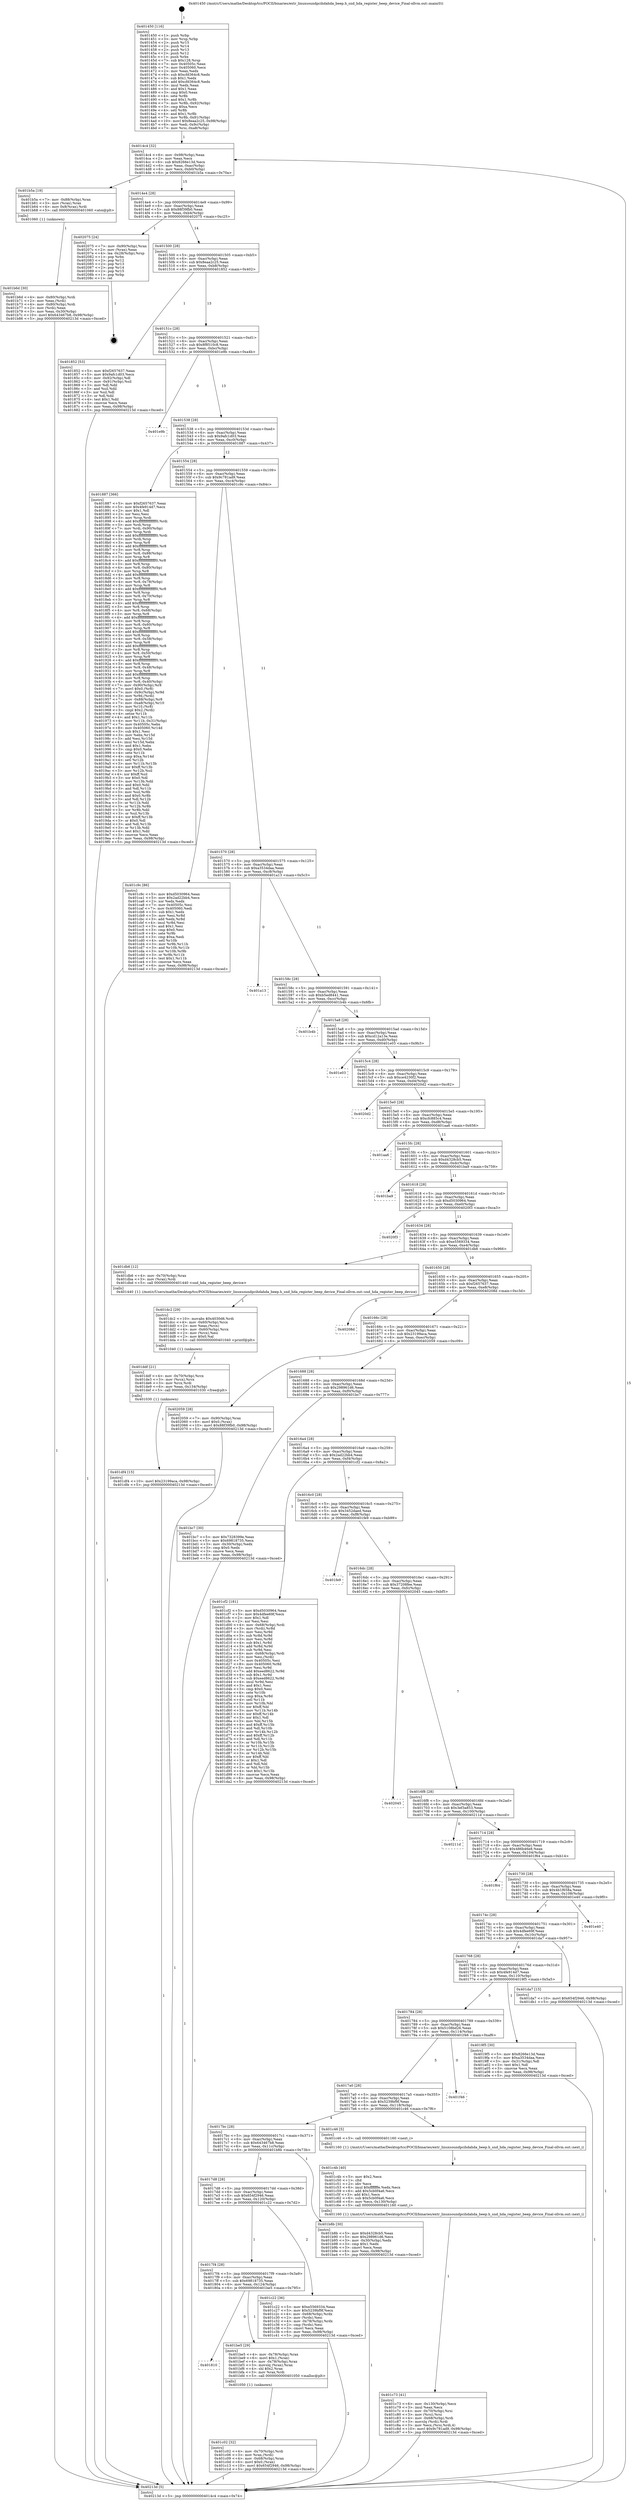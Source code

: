 digraph "0x401450" {
  label = "0x401450 (/mnt/c/Users/mathe/Desktop/tcc/POCII/binaries/extr_linuxsoundpcihdahda_beep.h_snd_hda_register_beep_device_Final-ollvm.out::main(0))"
  labelloc = "t"
  node[shape=record]

  Entry [label="",width=0.3,height=0.3,shape=circle,fillcolor=black,style=filled]
  "0x4014c4" [label="{
     0x4014c4 [32]\l
     | [instrs]\l
     &nbsp;&nbsp;0x4014c4 \<+6\>: mov -0x98(%rbp),%eax\l
     &nbsp;&nbsp;0x4014ca \<+2\>: mov %eax,%ecx\l
     &nbsp;&nbsp;0x4014cc \<+6\>: sub $0x8266e13d,%ecx\l
     &nbsp;&nbsp;0x4014d2 \<+6\>: mov %eax,-0xac(%rbp)\l
     &nbsp;&nbsp;0x4014d8 \<+6\>: mov %ecx,-0xb0(%rbp)\l
     &nbsp;&nbsp;0x4014de \<+6\>: je 0000000000401b5a \<main+0x70a\>\l
  }"]
  "0x401b5a" [label="{
     0x401b5a [19]\l
     | [instrs]\l
     &nbsp;&nbsp;0x401b5a \<+7\>: mov -0x88(%rbp),%rax\l
     &nbsp;&nbsp;0x401b61 \<+3\>: mov (%rax),%rax\l
     &nbsp;&nbsp;0x401b64 \<+4\>: mov 0x8(%rax),%rdi\l
     &nbsp;&nbsp;0x401b68 \<+5\>: call 0000000000401060 \<atoi@plt\>\l
     | [calls]\l
     &nbsp;&nbsp;0x401060 \{1\} (unknown)\l
  }"]
  "0x4014e4" [label="{
     0x4014e4 [28]\l
     | [instrs]\l
     &nbsp;&nbsp;0x4014e4 \<+5\>: jmp 00000000004014e9 \<main+0x99\>\l
     &nbsp;&nbsp;0x4014e9 \<+6\>: mov -0xac(%rbp),%eax\l
     &nbsp;&nbsp;0x4014ef \<+5\>: sub $0x88f39fb0,%eax\l
     &nbsp;&nbsp;0x4014f4 \<+6\>: mov %eax,-0xb4(%rbp)\l
     &nbsp;&nbsp;0x4014fa \<+6\>: je 0000000000402075 \<main+0xc25\>\l
  }"]
  Exit [label="",width=0.3,height=0.3,shape=circle,fillcolor=black,style=filled,peripheries=2]
  "0x402075" [label="{
     0x402075 [24]\l
     | [instrs]\l
     &nbsp;&nbsp;0x402075 \<+7\>: mov -0x90(%rbp),%rax\l
     &nbsp;&nbsp;0x40207c \<+2\>: mov (%rax),%eax\l
     &nbsp;&nbsp;0x40207e \<+4\>: lea -0x28(%rbp),%rsp\l
     &nbsp;&nbsp;0x402082 \<+1\>: pop %rbx\l
     &nbsp;&nbsp;0x402083 \<+2\>: pop %r12\l
     &nbsp;&nbsp;0x402085 \<+2\>: pop %r13\l
     &nbsp;&nbsp;0x402087 \<+2\>: pop %r14\l
     &nbsp;&nbsp;0x402089 \<+2\>: pop %r15\l
     &nbsp;&nbsp;0x40208b \<+1\>: pop %rbp\l
     &nbsp;&nbsp;0x40208c \<+1\>: ret\l
  }"]
  "0x401500" [label="{
     0x401500 [28]\l
     | [instrs]\l
     &nbsp;&nbsp;0x401500 \<+5\>: jmp 0000000000401505 \<main+0xb5\>\l
     &nbsp;&nbsp;0x401505 \<+6\>: mov -0xac(%rbp),%eax\l
     &nbsp;&nbsp;0x40150b \<+5\>: sub $0x8eaa2c25,%eax\l
     &nbsp;&nbsp;0x401510 \<+6\>: mov %eax,-0xb8(%rbp)\l
     &nbsp;&nbsp;0x401516 \<+6\>: je 0000000000401852 \<main+0x402\>\l
  }"]
  "0x401df4" [label="{
     0x401df4 [15]\l
     | [instrs]\l
     &nbsp;&nbsp;0x401df4 \<+10\>: movl $0x23199aca,-0x98(%rbp)\l
     &nbsp;&nbsp;0x401dfe \<+5\>: jmp 000000000040213d \<main+0xced\>\l
  }"]
  "0x401852" [label="{
     0x401852 [53]\l
     | [instrs]\l
     &nbsp;&nbsp;0x401852 \<+5\>: mov $0xf2657637,%eax\l
     &nbsp;&nbsp;0x401857 \<+5\>: mov $0x9afc1d03,%ecx\l
     &nbsp;&nbsp;0x40185c \<+6\>: mov -0x92(%rbp),%dl\l
     &nbsp;&nbsp;0x401862 \<+7\>: mov -0x91(%rbp),%sil\l
     &nbsp;&nbsp;0x401869 \<+3\>: mov %dl,%dil\l
     &nbsp;&nbsp;0x40186c \<+3\>: and %sil,%dil\l
     &nbsp;&nbsp;0x40186f \<+3\>: xor %sil,%dl\l
     &nbsp;&nbsp;0x401872 \<+3\>: or %dl,%dil\l
     &nbsp;&nbsp;0x401875 \<+4\>: test $0x1,%dil\l
     &nbsp;&nbsp;0x401879 \<+3\>: cmovne %ecx,%eax\l
     &nbsp;&nbsp;0x40187c \<+6\>: mov %eax,-0x98(%rbp)\l
     &nbsp;&nbsp;0x401882 \<+5\>: jmp 000000000040213d \<main+0xced\>\l
  }"]
  "0x40151c" [label="{
     0x40151c [28]\l
     | [instrs]\l
     &nbsp;&nbsp;0x40151c \<+5\>: jmp 0000000000401521 \<main+0xd1\>\l
     &nbsp;&nbsp;0x401521 \<+6\>: mov -0xac(%rbp),%eax\l
     &nbsp;&nbsp;0x401527 \<+5\>: sub $0x8f8510c8,%eax\l
     &nbsp;&nbsp;0x40152c \<+6\>: mov %eax,-0xbc(%rbp)\l
     &nbsp;&nbsp;0x401532 \<+6\>: je 0000000000401e9b \<main+0xa4b\>\l
  }"]
  "0x40213d" [label="{
     0x40213d [5]\l
     | [instrs]\l
     &nbsp;&nbsp;0x40213d \<+5\>: jmp 00000000004014c4 \<main+0x74\>\l
  }"]
  "0x401450" [label="{
     0x401450 [116]\l
     | [instrs]\l
     &nbsp;&nbsp;0x401450 \<+1\>: push %rbp\l
     &nbsp;&nbsp;0x401451 \<+3\>: mov %rsp,%rbp\l
     &nbsp;&nbsp;0x401454 \<+2\>: push %r15\l
     &nbsp;&nbsp;0x401456 \<+2\>: push %r14\l
     &nbsp;&nbsp;0x401458 \<+2\>: push %r13\l
     &nbsp;&nbsp;0x40145a \<+2\>: push %r12\l
     &nbsp;&nbsp;0x40145c \<+1\>: push %rbx\l
     &nbsp;&nbsp;0x40145d \<+7\>: sub $0x128,%rsp\l
     &nbsp;&nbsp;0x401464 \<+7\>: mov 0x40505c,%eax\l
     &nbsp;&nbsp;0x40146b \<+7\>: mov 0x405060,%ecx\l
     &nbsp;&nbsp;0x401472 \<+2\>: mov %eax,%edx\l
     &nbsp;&nbsp;0x401474 \<+6\>: sub $0xcfd364c8,%edx\l
     &nbsp;&nbsp;0x40147a \<+3\>: sub $0x1,%edx\l
     &nbsp;&nbsp;0x40147d \<+6\>: add $0xcfd364c8,%edx\l
     &nbsp;&nbsp;0x401483 \<+3\>: imul %edx,%eax\l
     &nbsp;&nbsp;0x401486 \<+3\>: and $0x1,%eax\l
     &nbsp;&nbsp;0x401489 \<+3\>: cmp $0x0,%eax\l
     &nbsp;&nbsp;0x40148c \<+4\>: sete %r8b\l
     &nbsp;&nbsp;0x401490 \<+4\>: and $0x1,%r8b\l
     &nbsp;&nbsp;0x401494 \<+7\>: mov %r8b,-0x92(%rbp)\l
     &nbsp;&nbsp;0x40149b \<+3\>: cmp $0xa,%ecx\l
     &nbsp;&nbsp;0x40149e \<+4\>: setl %r8b\l
     &nbsp;&nbsp;0x4014a2 \<+4\>: and $0x1,%r8b\l
     &nbsp;&nbsp;0x4014a6 \<+7\>: mov %r8b,-0x91(%rbp)\l
     &nbsp;&nbsp;0x4014ad \<+10\>: movl $0x8eaa2c25,-0x98(%rbp)\l
     &nbsp;&nbsp;0x4014b7 \<+6\>: mov %edi,-0x9c(%rbp)\l
     &nbsp;&nbsp;0x4014bd \<+7\>: mov %rsi,-0xa8(%rbp)\l
  }"]
  "0x401ddf" [label="{
     0x401ddf [21]\l
     | [instrs]\l
     &nbsp;&nbsp;0x401ddf \<+4\>: mov -0x70(%rbp),%rcx\l
     &nbsp;&nbsp;0x401de3 \<+3\>: mov (%rcx),%rcx\l
     &nbsp;&nbsp;0x401de6 \<+3\>: mov %rcx,%rdi\l
     &nbsp;&nbsp;0x401de9 \<+6\>: mov %eax,-0x134(%rbp)\l
     &nbsp;&nbsp;0x401def \<+5\>: call 0000000000401030 \<free@plt\>\l
     | [calls]\l
     &nbsp;&nbsp;0x401030 \{1\} (unknown)\l
  }"]
  "0x401e9b" [label="{
     0x401e9b\l
  }", style=dashed]
  "0x401538" [label="{
     0x401538 [28]\l
     | [instrs]\l
     &nbsp;&nbsp;0x401538 \<+5\>: jmp 000000000040153d \<main+0xed\>\l
     &nbsp;&nbsp;0x40153d \<+6\>: mov -0xac(%rbp),%eax\l
     &nbsp;&nbsp;0x401543 \<+5\>: sub $0x9afc1d03,%eax\l
     &nbsp;&nbsp;0x401548 \<+6\>: mov %eax,-0xc0(%rbp)\l
     &nbsp;&nbsp;0x40154e \<+6\>: je 0000000000401887 \<main+0x437\>\l
  }"]
  "0x401dc2" [label="{
     0x401dc2 [29]\l
     | [instrs]\l
     &nbsp;&nbsp;0x401dc2 \<+10\>: movabs $0x4030d6,%rdi\l
     &nbsp;&nbsp;0x401dcc \<+4\>: mov -0x60(%rbp),%rcx\l
     &nbsp;&nbsp;0x401dd0 \<+2\>: mov %eax,(%rcx)\l
     &nbsp;&nbsp;0x401dd2 \<+4\>: mov -0x60(%rbp),%rcx\l
     &nbsp;&nbsp;0x401dd6 \<+2\>: mov (%rcx),%esi\l
     &nbsp;&nbsp;0x401dd8 \<+2\>: mov $0x0,%al\l
     &nbsp;&nbsp;0x401dda \<+5\>: call 0000000000401040 \<printf@plt\>\l
     | [calls]\l
     &nbsp;&nbsp;0x401040 \{1\} (unknown)\l
  }"]
  "0x401887" [label="{
     0x401887 [366]\l
     | [instrs]\l
     &nbsp;&nbsp;0x401887 \<+5\>: mov $0xf2657637,%eax\l
     &nbsp;&nbsp;0x40188c \<+5\>: mov $0x4fe914d7,%ecx\l
     &nbsp;&nbsp;0x401891 \<+2\>: mov $0x1,%dl\l
     &nbsp;&nbsp;0x401893 \<+2\>: xor %esi,%esi\l
     &nbsp;&nbsp;0x401895 \<+3\>: mov %rsp,%rdi\l
     &nbsp;&nbsp;0x401898 \<+4\>: add $0xfffffffffffffff0,%rdi\l
     &nbsp;&nbsp;0x40189c \<+3\>: mov %rdi,%rsp\l
     &nbsp;&nbsp;0x40189f \<+7\>: mov %rdi,-0x90(%rbp)\l
     &nbsp;&nbsp;0x4018a6 \<+3\>: mov %rsp,%rdi\l
     &nbsp;&nbsp;0x4018a9 \<+4\>: add $0xfffffffffffffff0,%rdi\l
     &nbsp;&nbsp;0x4018ad \<+3\>: mov %rdi,%rsp\l
     &nbsp;&nbsp;0x4018b0 \<+3\>: mov %rsp,%r8\l
     &nbsp;&nbsp;0x4018b3 \<+4\>: add $0xfffffffffffffff0,%r8\l
     &nbsp;&nbsp;0x4018b7 \<+3\>: mov %r8,%rsp\l
     &nbsp;&nbsp;0x4018ba \<+7\>: mov %r8,-0x88(%rbp)\l
     &nbsp;&nbsp;0x4018c1 \<+3\>: mov %rsp,%r8\l
     &nbsp;&nbsp;0x4018c4 \<+4\>: add $0xfffffffffffffff0,%r8\l
     &nbsp;&nbsp;0x4018c8 \<+3\>: mov %r8,%rsp\l
     &nbsp;&nbsp;0x4018cb \<+4\>: mov %r8,-0x80(%rbp)\l
     &nbsp;&nbsp;0x4018cf \<+3\>: mov %rsp,%r8\l
     &nbsp;&nbsp;0x4018d2 \<+4\>: add $0xfffffffffffffff0,%r8\l
     &nbsp;&nbsp;0x4018d6 \<+3\>: mov %r8,%rsp\l
     &nbsp;&nbsp;0x4018d9 \<+4\>: mov %r8,-0x78(%rbp)\l
     &nbsp;&nbsp;0x4018dd \<+3\>: mov %rsp,%r8\l
     &nbsp;&nbsp;0x4018e0 \<+4\>: add $0xfffffffffffffff0,%r8\l
     &nbsp;&nbsp;0x4018e4 \<+3\>: mov %r8,%rsp\l
     &nbsp;&nbsp;0x4018e7 \<+4\>: mov %r8,-0x70(%rbp)\l
     &nbsp;&nbsp;0x4018eb \<+3\>: mov %rsp,%r8\l
     &nbsp;&nbsp;0x4018ee \<+4\>: add $0xfffffffffffffff0,%r8\l
     &nbsp;&nbsp;0x4018f2 \<+3\>: mov %r8,%rsp\l
     &nbsp;&nbsp;0x4018f5 \<+4\>: mov %r8,-0x68(%rbp)\l
     &nbsp;&nbsp;0x4018f9 \<+3\>: mov %rsp,%r8\l
     &nbsp;&nbsp;0x4018fc \<+4\>: add $0xfffffffffffffff0,%r8\l
     &nbsp;&nbsp;0x401900 \<+3\>: mov %r8,%rsp\l
     &nbsp;&nbsp;0x401903 \<+4\>: mov %r8,-0x60(%rbp)\l
     &nbsp;&nbsp;0x401907 \<+3\>: mov %rsp,%r8\l
     &nbsp;&nbsp;0x40190a \<+4\>: add $0xfffffffffffffff0,%r8\l
     &nbsp;&nbsp;0x40190e \<+3\>: mov %r8,%rsp\l
     &nbsp;&nbsp;0x401911 \<+4\>: mov %r8,-0x58(%rbp)\l
     &nbsp;&nbsp;0x401915 \<+3\>: mov %rsp,%r8\l
     &nbsp;&nbsp;0x401918 \<+4\>: add $0xfffffffffffffff0,%r8\l
     &nbsp;&nbsp;0x40191c \<+3\>: mov %r8,%rsp\l
     &nbsp;&nbsp;0x40191f \<+4\>: mov %r8,-0x50(%rbp)\l
     &nbsp;&nbsp;0x401923 \<+3\>: mov %rsp,%r8\l
     &nbsp;&nbsp;0x401926 \<+4\>: add $0xfffffffffffffff0,%r8\l
     &nbsp;&nbsp;0x40192a \<+3\>: mov %r8,%rsp\l
     &nbsp;&nbsp;0x40192d \<+4\>: mov %r8,-0x48(%rbp)\l
     &nbsp;&nbsp;0x401931 \<+3\>: mov %rsp,%r8\l
     &nbsp;&nbsp;0x401934 \<+4\>: add $0xfffffffffffffff0,%r8\l
     &nbsp;&nbsp;0x401938 \<+3\>: mov %r8,%rsp\l
     &nbsp;&nbsp;0x40193b \<+4\>: mov %r8,-0x40(%rbp)\l
     &nbsp;&nbsp;0x40193f \<+7\>: mov -0x90(%rbp),%r8\l
     &nbsp;&nbsp;0x401946 \<+7\>: movl $0x0,(%r8)\l
     &nbsp;&nbsp;0x40194d \<+7\>: mov -0x9c(%rbp),%r9d\l
     &nbsp;&nbsp;0x401954 \<+3\>: mov %r9d,(%rdi)\l
     &nbsp;&nbsp;0x401957 \<+7\>: mov -0x88(%rbp),%r8\l
     &nbsp;&nbsp;0x40195e \<+7\>: mov -0xa8(%rbp),%r10\l
     &nbsp;&nbsp;0x401965 \<+3\>: mov %r10,(%r8)\l
     &nbsp;&nbsp;0x401968 \<+3\>: cmpl $0x2,(%rdi)\l
     &nbsp;&nbsp;0x40196b \<+4\>: setne %r11b\l
     &nbsp;&nbsp;0x40196f \<+4\>: and $0x1,%r11b\l
     &nbsp;&nbsp;0x401973 \<+4\>: mov %r11b,-0x31(%rbp)\l
     &nbsp;&nbsp;0x401977 \<+7\>: mov 0x40505c,%ebx\l
     &nbsp;&nbsp;0x40197e \<+8\>: mov 0x405060,%r14d\l
     &nbsp;&nbsp;0x401986 \<+3\>: sub $0x1,%esi\l
     &nbsp;&nbsp;0x401989 \<+3\>: mov %ebx,%r15d\l
     &nbsp;&nbsp;0x40198c \<+3\>: add %esi,%r15d\l
     &nbsp;&nbsp;0x40198f \<+4\>: imul %r15d,%ebx\l
     &nbsp;&nbsp;0x401993 \<+3\>: and $0x1,%ebx\l
     &nbsp;&nbsp;0x401996 \<+3\>: cmp $0x0,%ebx\l
     &nbsp;&nbsp;0x401999 \<+4\>: sete %r11b\l
     &nbsp;&nbsp;0x40199d \<+4\>: cmp $0xa,%r14d\l
     &nbsp;&nbsp;0x4019a1 \<+4\>: setl %r12b\l
     &nbsp;&nbsp;0x4019a5 \<+3\>: mov %r11b,%r13b\l
     &nbsp;&nbsp;0x4019a8 \<+4\>: xor $0xff,%r13b\l
     &nbsp;&nbsp;0x4019ac \<+3\>: mov %r12b,%sil\l
     &nbsp;&nbsp;0x4019af \<+4\>: xor $0xff,%sil\l
     &nbsp;&nbsp;0x4019b3 \<+3\>: xor $0x0,%dl\l
     &nbsp;&nbsp;0x4019b6 \<+3\>: mov %r13b,%dil\l
     &nbsp;&nbsp;0x4019b9 \<+4\>: and $0x0,%dil\l
     &nbsp;&nbsp;0x4019bd \<+3\>: and %dl,%r11b\l
     &nbsp;&nbsp;0x4019c0 \<+3\>: mov %sil,%r8b\l
     &nbsp;&nbsp;0x4019c3 \<+4\>: and $0x0,%r8b\l
     &nbsp;&nbsp;0x4019c7 \<+3\>: and %dl,%r12b\l
     &nbsp;&nbsp;0x4019ca \<+3\>: or %r11b,%dil\l
     &nbsp;&nbsp;0x4019cd \<+3\>: or %r12b,%r8b\l
     &nbsp;&nbsp;0x4019d0 \<+3\>: xor %r8b,%dil\l
     &nbsp;&nbsp;0x4019d3 \<+3\>: or %sil,%r13b\l
     &nbsp;&nbsp;0x4019d6 \<+4\>: xor $0xff,%r13b\l
     &nbsp;&nbsp;0x4019da \<+3\>: or $0x0,%dl\l
     &nbsp;&nbsp;0x4019dd \<+3\>: and %dl,%r13b\l
     &nbsp;&nbsp;0x4019e0 \<+3\>: or %r13b,%dil\l
     &nbsp;&nbsp;0x4019e3 \<+4\>: test $0x1,%dil\l
     &nbsp;&nbsp;0x4019e7 \<+3\>: cmovne %ecx,%eax\l
     &nbsp;&nbsp;0x4019ea \<+6\>: mov %eax,-0x98(%rbp)\l
     &nbsp;&nbsp;0x4019f0 \<+5\>: jmp 000000000040213d \<main+0xced\>\l
  }"]
  "0x401554" [label="{
     0x401554 [28]\l
     | [instrs]\l
     &nbsp;&nbsp;0x401554 \<+5\>: jmp 0000000000401559 \<main+0x109\>\l
     &nbsp;&nbsp;0x401559 \<+6\>: mov -0xac(%rbp),%eax\l
     &nbsp;&nbsp;0x40155f \<+5\>: sub $0x9c781ad9,%eax\l
     &nbsp;&nbsp;0x401564 \<+6\>: mov %eax,-0xc4(%rbp)\l
     &nbsp;&nbsp;0x40156a \<+6\>: je 0000000000401c9c \<main+0x84c\>\l
  }"]
  "0x401c73" [label="{
     0x401c73 [41]\l
     | [instrs]\l
     &nbsp;&nbsp;0x401c73 \<+6\>: mov -0x130(%rbp),%ecx\l
     &nbsp;&nbsp;0x401c79 \<+3\>: imul %eax,%ecx\l
     &nbsp;&nbsp;0x401c7c \<+4\>: mov -0x70(%rbp),%rsi\l
     &nbsp;&nbsp;0x401c80 \<+3\>: mov (%rsi),%rsi\l
     &nbsp;&nbsp;0x401c83 \<+4\>: mov -0x68(%rbp),%rdi\l
     &nbsp;&nbsp;0x401c87 \<+3\>: movslq (%rdi),%rdi\l
     &nbsp;&nbsp;0x401c8a \<+3\>: mov %ecx,(%rsi,%rdi,4)\l
     &nbsp;&nbsp;0x401c8d \<+10\>: movl $0x9c781ad9,-0x98(%rbp)\l
     &nbsp;&nbsp;0x401c97 \<+5\>: jmp 000000000040213d \<main+0xced\>\l
  }"]
  "0x401c4b" [label="{
     0x401c4b [40]\l
     | [instrs]\l
     &nbsp;&nbsp;0x401c4b \<+5\>: mov $0x2,%ecx\l
     &nbsp;&nbsp;0x401c50 \<+1\>: cltd\l
     &nbsp;&nbsp;0x401c51 \<+2\>: idiv %ecx\l
     &nbsp;&nbsp;0x401c53 \<+6\>: imul $0xfffffffe,%edx,%ecx\l
     &nbsp;&nbsp;0x401c59 \<+6\>: add $0x5cb0f4a6,%ecx\l
     &nbsp;&nbsp;0x401c5f \<+3\>: add $0x1,%ecx\l
     &nbsp;&nbsp;0x401c62 \<+6\>: sub $0x5cb0f4a6,%ecx\l
     &nbsp;&nbsp;0x401c68 \<+6\>: mov %ecx,-0x130(%rbp)\l
     &nbsp;&nbsp;0x401c6e \<+5\>: call 0000000000401160 \<next_i\>\l
     | [calls]\l
     &nbsp;&nbsp;0x401160 \{1\} (/mnt/c/Users/mathe/Desktop/tcc/POCII/binaries/extr_linuxsoundpcihdahda_beep.h_snd_hda_register_beep_device_Final-ollvm.out::next_i)\l
  }"]
  "0x401c9c" [label="{
     0x401c9c [86]\l
     | [instrs]\l
     &nbsp;&nbsp;0x401c9c \<+5\>: mov $0xd5030964,%eax\l
     &nbsp;&nbsp;0x401ca1 \<+5\>: mov $0x2ad22bb4,%ecx\l
     &nbsp;&nbsp;0x401ca6 \<+2\>: xor %edx,%edx\l
     &nbsp;&nbsp;0x401ca8 \<+7\>: mov 0x40505c,%esi\l
     &nbsp;&nbsp;0x401caf \<+7\>: mov 0x405060,%edi\l
     &nbsp;&nbsp;0x401cb6 \<+3\>: sub $0x1,%edx\l
     &nbsp;&nbsp;0x401cb9 \<+3\>: mov %esi,%r8d\l
     &nbsp;&nbsp;0x401cbc \<+3\>: add %edx,%r8d\l
     &nbsp;&nbsp;0x401cbf \<+4\>: imul %r8d,%esi\l
     &nbsp;&nbsp;0x401cc3 \<+3\>: and $0x1,%esi\l
     &nbsp;&nbsp;0x401cc6 \<+3\>: cmp $0x0,%esi\l
     &nbsp;&nbsp;0x401cc9 \<+4\>: sete %r9b\l
     &nbsp;&nbsp;0x401ccd \<+3\>: cmp $0xa,%edi\l
     &nbsp;&nbsp;0x401cd0 \<+4\>: setl %r10b\l
     &nbsp;&nbsp;0x401cd4 \<+3\>: mov %r9b,%r11b\l
     &nbsp;&nbsp;0x401cd7 \<+3\>: and %r10b,%r11b\l
     &nbsp;&nbsp;0x401cda \<+3\>: xor %r10b,%r9b\l
     &nbsp;&nbsp;0x401cdd \<+3\>: or %r9b,%r11b\l
     &nbsp;&nbsp;0x401ce0 \<+4\>: test $0x1,%r11b\l
     &nbsp;&nbsp;0x401ce4 \<+3\>: cmovne %ecx,%eax\l
     &nbsp;&nbsp;0x401ce7 \<+6\>: mov %eax,-0x98(%rbp)\l
     &nbsp;&nbsp;0x401ced \<+5\>: jmp 000000000040213d \<main+0xced\>\l
  }"]
  "0x401570" [label="{
     0x401570 [28]\l
     | [instrs]\l
     &nbsp;&nbsp;0x401570 \<+5\>: jmp 0000000000401575 \<main+0x125\>\l
     &nbsp;&nbsp;0x401575 \<+6\>: mov -0xac(%rbp),%eax\l
     &nbsp;&nbsp;0x40157b \<+5\>: sub $0xa3534daa,%eax\l
     &nbsp;&nbsp;0x401580 \<+6\>: mov %eax,-0xc8(%rbp)\l
     &nbsp;&nbsp;0x401586 \<+6\>: je 0000000000401a13 \<main+0x5c3\>\l
  }"]
  "0x401c02" [label="{
     0x401c02 [32]\l
     | [instrs]\l
     &nbsp;&nbsp;0x401c02 \<+4\>: mov -0x70(%rbp),%rdi\l
     &nbsp;&nbsp;0x401c06 \<+3\>: mov %rax,(%rdi)\l
     &nbsp;&nbsp;0x401c09 \<+4\>: mov -0x68(%rbp),%rax\l
     &nbsp;&nbsp;0x401c0d \<+6\>: movl $0x0,(%rax)\l
     &nbsp;&nbsp;0x401c13 \<+10\>: movl $0x654f2946,-0x98(%rbp)\l
     &nbsp;&nbsp;0x401c1d \<+5\>: jmp 000000000040213d \<main+0xced\>\l
  }"]
  "0x401a13" [label="{
     0x401a13\l
  }", style=dashed]
  "0x40158c" [label="{
     0x40158c [28]\l
     | [instrs]\l
     &nbsp;&nbsp;0x40158c \<+5\>: jmp 0000000000401591 \<main+0x141\>\l
     &nbsp;&nbsp;0x401591 \<+6\>: mov -0xac(%rbp),%eax\l
     &nbsp;&nbsp;0x401597 \<+5\>: sub $0xb5ed8441,%eax\l
     &nbsp;&nbsp;0x40159c \<+6\>: mov %eax,-0xcc(%rbp)\l
     &nbsp;&nbsp;0x4015a2 \<+6\>: je 0000000000401b4b \<main+0x6fb\>\l
  }"]
  "0x401810" [label="{
     0x401810\l
  }", style=dashed]
  "0x401b4b" [label="{
     0x401b4b\l
  }", style=dashed]
  "0x4015a8" [label="{
     0x4015a8 [28]\l
     | [instrs]\l
     &nbsp;&nbsp;0x4015a8 \<+5\>: jmp 00000000004015ad \<main+0x15d\>\l
     &nbsp;&nbsp;0x4015ad \<+6\>: mov -0xac(%rbp),%eax\l
     &nbsp;&nbsp;0x4015b3 \<+5\>: sub $0xcd12a13e,%eax\l
     &nbsp;&nbsp;0x4015b8 \<+6\>: mov %eax,-0xd0(%rbp)\l
     &nbsp;&nbsp;0x4015be \<+6\>: je 0000000000401e03 \<main+0x9b3\>\l
  }"]
  "0x401be5" [label="{
     0x401be5 [29]\l
     | [instrs]\l
     &nbsp;&nbsp;0x401be5 \<+4\>: mov -0x78(%rbp),%rax\l
     &nbsp;&nbsp;0x401be9 \<+6\>: movl $0x1,(%rax)\l
     &nbsp;&nbsp;0x401bef \<+4\>: mov -0x78(%rbp),%rax\l
     &nbsp;&nbsp;0x401bf3 \<+3\>: movslq (%rax),%rax\l
     &nbsp;&nbsp;0x401bf6 \<+4\>: shl $0x2,%rax\l
     &nbsp;&nbsp;0x401bfa \<+3\>: mov %rax,%rdi\l
     &nbsp;&nbsp;0x401bfd \<+5\>: call 0000000000401050 \<malloc@plt\>\l
     | [calls]\l
     &nbsp;&nbsp;0x401050 \{1\} (unknown)\l
  }"]
  "0x401e03" [label="{
     0x401e03\l
  }", style=dashed]
  "0x4015c4" [label="{
     0x4015c4 [28]\l
     | [instrs]\l
     &nbsp;&nbsp;0x4015c4 \<+5\>: jmp 00000000004015c9 \<main+0x179\>\l
     &nbsp;&nbsp;0x4015c9 \<+6\>: mov -0xac(%rbp),%eax\l
     &nbsp;&nbsp;0x4015cf \<+5\>: sub $0xce4230f2,%eax\l
     &nbsp;&nbsp;0x4015d4 \<+6\>: mov %eax,-0xd4(%rbp)\l
     &nbsp;&nbsp;0x4015da \<+6\>: je 00000000004020d2 \<main+0xc82\>\l
  }"]
  "0x4017f4" [label="{
     0x4017f4 [28]\l
     | [instrs]\l
     &nbsp;&nbsp;0x4017f4 \<+5\>: jmp 00000000004017f9 \<main+0x3a9\>\l
     &nbsp;&nbsp;0x4017f9 \<+6\>: mov -0xac(%rbp),%eax\l
     &nbsp;&nbsp;0x4017ff \<+5\>: sub $0x69818735,%eax\l
     &nbsp;&nbsp;0x401804 \<+6\>: mov %eax,-0x124(%rbp)\l
     &nbsp;&nbsp;0x40180a \<+6\>: je 0000000000401be5 \<main+0x795\>\l
  }"]
  "0x4020d2" [label="{
     0x4020d2\l
  }", style=dashed]
  "0x4015e0" [label="{
     0x4015e0 [28]\l
     | [instrs]\l
     &nbsp;&nbsp;0x4015e0 \<+5\>: jmp 00000000004015e5 \<main+0x195\>\l
     &nbsp;&nbsp;0x4015e5 \<+6\>: mov -0xac(%rbp),%eax\l
     &nbsp;&nbsp;0x4015eb \<+5\>: sub $0xcfc885c4,%eax\l
     &nbsp;&nbsp;0x4015f0 \<+6\>: mov %eax,-0xd8(%rbp)\l
     &nbsp;&nbsp;0x4015f6 \<+6\>: je 0000000000401aa6 \<main+0x656\>\l
  }"]
  "0x401c22" [label="{
     0x401c22 [36]\l
     | [instrs]\l
     &nbsp;&nbsp;0x401c22 \<+5\>: mov $0xe5569334,%eax\l
     &nbsp;&nbsp;0x401c27 \<+5\>: mov $0x5239bf9f,%ecx\l
     &nbsp;&nbsp;0x401c2c \<+4\>: mov -0x68(%rbp),%rdx\l
     &nbsp;&nbsp;0x401c30 \<+2\>: mov (%rdx),%esi\l
     &nbsp;&nbsp;0x401c32 \<+4\>: mov -0x78(%rbp),%rdx\l
     &nbsp;&nbsp;0x401c36 \<+2\>: cmp (%rdx),%esi\l
     &nbsp;&nbsp;0x401c38 \<+3\>: cmovl %ecx,%eax\l
     &nbsp;&nbsp;0x401c3b \<+6\>: mov %eax,-0x98(%rbp)\l
     &nbsp;&nbsp;0x401c41 \<+5\>: jmp 000000000040213d \<main+0xced\>\l
  }"]
  "0x401aa6" [label="{
     0x401aa6\l
  }", style=dashed]
  "0x4015fc" [label="{
     0x4015fc [28]\l
     | [instrs]\l
     &nbsp;&nbsp;0x4015fc \<+5\>: jmp 0000000000401601 \<main+0x1b1\>\l
     &nbsp;&nbsp;0x401601 \<+6\>: mov -0xac(%rbp),%eax\l
     &nbsp;&nbsp;0x401607 \<+5\>: sub $0xd4328cb5,%eax\l
     &nbsp;&nbsp;0x40160c \<+6\>: mov %eax,-0xdc(%rbp)\l
     &nbsp;&nbsp;0x401612 \<+6\>: je 0000000000401ba9 \<main+0x759\>\l
  }"]
  "0x4017d8" [label="{
     0x4017d8 [28]\l
     | [instrs]\l
     &nbsp;&nbsp;0x4017d8 \<+5\>: jmp 00000000004017dd \<main+0x38d\>\l
     &nbsp;&nbsp;0x4017dd \<+6\>: mov -0xac(%rbp),%eax\l
     &nbsp;&nbsp;0x4017e3 \<+5\>: sub $0x654f2946,%eax\l
     &nbsp;&nbsp;0x4017e8 \<+6\>: mov %eax,-0x120(%rbp)\l
     &nbsp;&nbsp;0x4017ee \<+6\>: je 0000000000401c22 \<main+0x7d2\>\l
  }"]
  "0x401ba9" [label="{
     0x401ba9\l
  }", style=dashed]
  "0x401618" [label="{
     0x401618 [28]\l
     | [instrs]\l
     &nbsp;&nbsp;0x401618 \<+5\>: jmp 000000000040161d \<main+0x1cd\>\l
     &nbsp;&nbsp;0x40161d \<+6\>: mov -0xac(%rbp),%eax\l
     &nbsp;&nbsp;0x401623 \<+5\>: sub $0xd5030964,%eax\l
     &nbsp;&nbsp;0x401628 \<+6\>: mov %eax,-0xe0(%rbp)\l
     &nbsp;&nbsp;0x40162e \<+6\>: je 00000000004020f3 \<main+0xca3\>\l
  }"]
  "0x401b8b" [label="{
     0x401b8b [30]\l
     | [instrs]\l
     &nbsp;&nbsp;0x401b8b \<+5\>: mov $0xd4328cb5,%eax\l
     &nbsp;&nbsp;0x401b90 \<+5\>: mov $0x298961d6,%ecx\l
     &nbsp;&nbsp;0x401b95 \<+3\>: mov -0x30(%rbp),%edx\l
     &nbsp;&nbsp;0x401b98 \<+3\>: cmp $0x1,%edx\l
     &nbsp;&nbsp;0x401b9b \<+3\>: cmovl %ecx,%eax\l
     &nbsp;&nbsp;0x401b9e \<+6\>: mov %eax,-0x98(%rbp)\l
     &nbsp;&nbsp;0x401ba4 \<+5\>: jmp 000000000040213d \<main+0xced\>\l
  }"]
  "0x4020f3" [label="{
     0x4020f3\l
  }", style=dashed]
  "0x401634" [label="{
     0x401634 [28]\l
     | [instrs]\l
     &nbsp;&nbsp;0x401634 \<+5\>: jmp 0000000000401639 \<main+0x1e9\>\l
     &nbsp;&nbsp;0x401639 \<+6\>: mov -0xac(%rbp),%eax\l
     &nbsp;&nbsp;0x40163f \<+5\>: sub $0xe5569334,%eax\l
     &nbsp;&nbsp;0x401644 \<+6\>: mov %eax,-0xe4(%rbp)\l
     &nbsp;&nbsp;0x40164a \<+6\>: je 0000000000401db6 \<main+0x966\>\l
  }"]
  "0x4017bc" [label="{
     0x4017bc [28]\l
     | [instrs]\l
     &nbsp;&nbsp;0x4017bc \<+5\>: jmp 00000000004017c1 \<main+0x371\>\l
     &nbsp;&nbsp;0x4017c1 \<+6\>: mov -0xac(%rbp),%eax\l
     &nbsp;&nbsp;0x4017c7 \<+5\>: sub $0x643467b8,%eax\l
     &nbsp;&nbsp;0x4017cc \<+6\>: mov %eax,-0x11c(%rbp)\l
     &nbsp;&nbsp;0x4017d2 \<+6\>: je 0000000000401b8b \<main+0x73b\>\l
  }"]
  "0x401db6" [label="{
     0x401db6 [12]\l
     | [instrs]\l
     &nbsp;&nbsp;0x401db6 \<+4\>: mov -0x70(%rbp),%rax\l
     &nbsp;&nbsp;0x401dba \<+3\>: mov (%rax),%rdi\l
     &nbsp;&nbsp;0x401dbd \<+5\>: call 0000000000401440 \<snd_hda_register_beep_device\>\l
     | [calls]\l
     &nbsp;&nbsp;0x401440 \{1\} (/mnt/c/Users/mathe/Desktop/tcc/POCII/binaries/extr_linuxsoundpcihdahda_beep.h_snd_hda_register_beep_device_Final-ollvm.out::snd_hda_register_beep_device)\l
  }"]
  "0x401650" [label="{
     0x401650 [28]\l
     | [instrs]\l
     &nbsp;&nbsp;0x401650 \<+5\>: jmp 0000000000401655 \<main+0x205\>\l
     &nbsp;&nbsp;0x401655 \<+6\>: mov -0xac(%rbp),%eax\l
     &nbsp;&nbsp;0x40165b \<+5\>: sub $0xf2657637,%eax\l
     &nbsp;&nbsp;0x401660 \<+6\>: mov %eax,-0xe8(%rbp)\l
     &nbsp;&nbsp;0x401666 \<+6\>: je 000000000040208d \<main+0xc3d\>\l
  }"]
  "0x401c46" [label="{
     0x401c46 [5]\l
     | [instrs]\l
     &nbsp;&nbsp;0x401c46 \<+5\>: call 0000000000401160 \<next_i\>\l
     | [calls]\l
     &nbsp;&nbsp;0x401160 \{1\} (/mnt/c/Users/mathe/Desktop/tcc/POCII/binaries/extr_linuxsoundpcihdahda_beep.h_snd_hda_register_beep_device_Final-ollvm.out::next_i)\l
  }"]
  "0x40208d" [label="{
     0x40208d\l
  }", style=dashed]
  "0x40166c" [label="{
     0x40166c [28]\l
     | [instrs]\l
     &nbsp;&nbsp;0x40166c \<+5\>: jmp 0000000000401671 \<main+0x221\>\l
     &nbsp;&nbsp;0x401671 \<+6\>: mov -0xac(%rbp),%eax\l
     &nbsp;&nbsp;0x401677 \<+5\>: sub $0x23199aca,%eax\l
     &nbsp;&nbsp;0x40167c \<+6\>: mov %eax,-0xec(%rbp)\l
     &nbsp;&nbsp;0x401682 \<+6\>: je 0000000000402059 \<main+0xc09\>\l
  }"]
  "0x4017a0" [label="{
     0x4017a0 [28]\l
     | [instrs]\l
     &nbsp;&nbsp;0x4017a0 \<+5\>: jmp 00000000004017a5 \<main+0x355\>\l
     &nbsp;&nbsp;0x4017a5 \<+6\>: mov -0xac(%rbp),%eax\l
     &nbsp;&nbsp;0x4017ab \<+5\>: sub $0x5239bf9f,%eax\l
     &nbsp;&nbsp;0x4017b0 \<+6\>: mov %eax,-0x118(%rbp)\l
     &nbsp;&nbsp;0x4017b6 \<+6\>: je 0000000000401c46 \<main+0x7f6\>\l
  }"]
  "0x402059" [label="{
     0x402059 [28]\l
     | [instrs]\l
     &nbsp;&nbsp;0x402059 \<+7\>: mov -0x90(%rbp),%rax\l
     &nbsp;&nbsp;0x402060 \<+6\>: movl $0x0,(%rax)\l
     &nbsp;&nbsp;0x402066 \<+10\>: movl $0x88f39fb0,-0x98(%rbp)\l
     &nbsp;&nbsp;0x402070 \<+5\>: jmp 000000000040213d \<main+0xced\>\l
  }"]
  "0x401688" [label="{
     0x401688 [28]\l
     | [instrs]\l
     &nbsp;&nbsp;0x401688 \<+5\>: jmp 000000000040168d \<main+0x23d\>\l
     &nbsp;&nbsp;0x40168d \<+6\>: mov -0xac(%rbp),%eax\l
     &nbsp;&nbsp;0x401693 \<+5\>: sub $0x298961d6,%eax\l
     &nbsp;&nbsp;0x401698 \<+6\>: mov %eax,-0xf0(%rbp)\l
     &nbsp;&nbsp;0x40169e \<+6\>: je 0000000000401bc7 \<main+0x777\>\l
  }"]
  "0x401f46" [label="{
     0x401f46\l
  }", style=dashed]
  "0x401bc7" [label="{
     0x401bc7 [30]\l
     | [instrs]\l
     &nbsp;&nbsp;0x401bc7 \<+5\>: mov $0x7328399e,%eax\l
     &nbsp;&nbsp;0x401bcc \<+5\>: mov $0x69818735,%ecx\l
     &nbsp;&nbsp;0x401bd1 \<+3\>: mov -0x30(%rbp),%edx\l
     &nbsp;&nbsp;0x401bd4 \<+3\>: cmp $0x0,%edx\l
     &nbsp;&nbsp;0x401bd7 \<+3\>: cmove %ecx,%eax\l
     &nbsp;&nbsp;0x401bda \<+6\>: mov %eax,-0x98(%rbp)\l
     &nbsp;&nbsp;0x401be0 \<+5\>: jmp 000000000040213d \<main+0xced\>\l
  }"]
  "0x4016a4" [label="{
     0x4016a4 [28]\l
     | [instrs]\l
     &nbsp;&nbsp;0x4016a4 \<+5\>: jmp 00000000004016a9 \<main+0x259\>\l
     &nbsp;&nbsp;0x4016a9 \<+6\>: mov -0xac(%rbp),%eax\l
     &nbsp;&nbsp;0x4016af \<+5\>: sub $0x2ad22bb4,%eax\l
     &nbsp;&nbsp;0x4016b4 \<+6\>: mov %eax,-0xf4(%rbp)\l
     &nbsp;&nbsp;0x4016ba \<+6\>: je 0000000000401cf2 \<main+0x8a2\>\l
  }"]
  "0x401b6d" [label="{
     0x401b6d [30]\l
     | [instrs]\l
     &nbsp;&nbsp;0x401b6d \<+4\>: mov -0x80(%rbp),%rdi\l
     &nbsp;&nbsp;0x401b71 \<+2\>: mov %eax,(%rdi)\l
     &nbsp;&nbsp;0x401b73 \<+4\>: mov -0x80(%rbp),%rdi\l
     &nbsp;&nbsp;0x401b77 \<+2\>: mov (%rdi),%eax\l
     &nbsp;&nbsp;0x401b79 \<+3\>: mov %eax,-0x30(%rbp)\l
     &nbsp;&nbsp;0x401b7c \<+10\>: movl $0x643467b8,-0x98(%rbp)\l
     &nbsp;&nbsp;0x401b86 \<+5\>: jmp 000000000040213d \<main+0xced\>\l
  }"]
  "0x401cf2" [label="{
     0x401cf2 [181]\l
     | [instrs]\l
     &nbsp;&nbsp;0x401cf2 \<+5\>: mov $0xd5030964,%eax\l
     &nbsp;&nbsp;0x401cf7 \<+5\>: mov $0x4dfee69f,%ecx\l
     &nbsp;&nbsp;0x401cfc \<+2\>: mov $0x1,%dl\l
     &nbsp;&nbsp;0x401cfe \<+2\>: xor %esi,%esi\l
     &nbsp;&nbsp;0x401d00 \<+4\>: mov -0x68(%rbp),%rdi\l
     &nbsp;&nbsp;0x401d04 \<+3\>: mov (%rdi),%r8d\l
     &nbsp;&nbsp;0x401d07 \<+3\>: mov %esi,%r9d\l
     &nbsp;&nbsp;0x401d0a \<+3\>: sub %r8d,%r9d\l
     &nbsp;&nbsp;0x401d0d \<+3\>: mov %esi,%r8d\l
     &nbsp;&nbsp;0x401d10 \<+4\>: sub $0x1,%r8d\l
     &nbsp;&nbsp;0x401d14 \<+3\>: add %r8d,%r9d\l
     &nbsp;&nbsp;0x401d17 \<+3\>: sub %r9d,%esi\l
     &nbsp;&nbsp;0x401d1a \<+4\>: mov -0x68(%rbp),%rdi\l
     &nbsp;&nbsp;0x401d1e \<+2\>: mov %esi,(%rdi)\l
     &nbsp;&nbsp;0x401d20 \<+7\>: mov 0x40505c,%esi\l
     &nbsp;&nbsp;0x401d27 \<+8\>: mov 0x405060,%r8d\l
     &nbsp;&nbsp;0x401d2f \<+3\>: mov %esi,%r9d\l
     &nbsp;&nbsp;0x401d32 \<+7\>: add $0xeed8622,%r9d\l
     &nbsp;&nbsp;0x401d39 \<+4\>: sub $0x1,%r9d\l
     &nbsp;&nbsp;0x401d3d \<+7\>: sub $0xeed8622,%r9d\l
     &nbsp;&nbsp;0x401d44 \<+4\>: imul %r9d,%esi\l
     &nbsp;&nbsp;0x401d48 \<+3\>: and $0x1,%esi\l
     &nbsp;&nbsp;0x401d4b \<+3\>: cmp $0x0,%esi\l
     &nbsp;&nbsp;0x401d4e \<+4\>: sete %r10b\l
     &nbsp;&nbsp;0x401d52 \<+4\>: cmp $0xa,%r8d\l
     &nbsp;&nbsp;0x401d56 \<+4\>: setl %r11b\l
     &nbsp;&nbsp;0x401d5a \<+3\>: mov %r10b,%bl\l
     &nbsp;&nbsp;0x401d5d \<+3\>: xor $0xff,%bl\l
     &nbsp;&nbsp;0x401d60 \<+3\>: mov %r11b,%r14b\l
     &nbsp;&nbsp;0x401d63 \<+4\>: xor $0xff,%r14b\l
     &nbsp;&nbsp;0x401d67 \<+3\>: xor $0x1,%dl\l
     &nbsp;&nbsp;0x401d6a \<+3\>: mov %bl,%r15b\l
     &nbsp;&nbsp;0x401d6d \<+4\>: and $0xff,%r15b\l
     &nbsp;&nbsp;0x401d71 \<+3\>: and %dl,%r10b\l
     &nbsp;&nbsp;0x401d74 \<+3\>: mov %r14b,%r12b\l
     &nbsp;&nbsp;0x401d77 \<+4\>: and $0xff,%r12b\l
     &nbsp;&nbsp;0x401d7b \<+3\>: and %dl,%r11b\l
     &nbsp;&nbsp;0x401d7e \<+3\>: or %r10b,%r15b\l
     &nbsp;&nbsp;0x401d81 \<+3\>: or %r11b,%r12b\l
     &nbsp;&nbsp;0x401d84 \<+3\>: xor %r12b,%r15b\l
     &nbsp;&nbsp;0x401d87 \<+3\>: or %r14b,%bl\l
     &nbsp;&nbsp;0x401d8a \<+3\>: xor $0xff,%bl\l
     &nbsp;&nbsp;0x401d8d \<+3\>: or $0x1,%dl\l
     &nbsp;&nbsp;0x401d90 \<+2\>: and %dl,%bl\l
     &nbsp;&nbsp;0x401d92 \<+3\>: or %bl,%r15b\l
     &nbsp;&nbsp;0x401d95 \<+4\>: test $0x1,%r15b\l
     &nbsp;&nbsp;0x401d99 \<+3\>: cmovne %ecx,%eax\l
     &nbsp;&nbsp;0x401d9c \<+6\>: mov %eax,-0x98(%rbp)\l
     &nbsp;&nbsp;0x401da2 \<+5\>: jmp 000000000040213d \<main+0xced\>\l
  }"]
  "0x4016c0" [label="{
     0x4016c0 [28]\l
     | [instrs]\l
     &nbsp;&nbsp;0x4016c0 \<+5\>: jmp 00000000004016c5 \<main+0x275\>\l
     &nbsp;&nbsp;0x4016c5 \<+6\>: mov -0xac(%rbp),%eax\l
     &nbsp;&nbsp;0x4016cb \<+5\>: sub $0x3452daed,%eax\l
     &nbsp;&nbsp;0x4016d0 \<+6\>: mov %eax,-0xf8(%rbp)\l
     &nbsp;&nbsp;0x4016d6 \<+6\>: je 0000000000401fe9 \<main+0xb99\>\l
  }"]
  "0x401784" [label="{
     0x401784 [28]\l
     | [instrs]\l
     &nbsp;&nbsp;0x401784 \<+5\>: jmp 0000000000401789 \<main+0x339\>\l
     &nbsp;&nbsp;0x401789 \<+6\>: mov -0xac(%rbp),%eax\l
     &nbsp;&nbsp;0x40178f \<+5\>: sub $0x5108bd26,%eax\l
     &nbsp;&nbsp;0x401794 \<+6\>: mov %eax,-0x114(%rbp)\l
     &nbsp;&nbsp;0x40179a \<+6\>: je 0000000000401f46 \<main+0xaf6\>\l
  }"]
  "0x401fe9" [label="{
     0x401fe9\l
  }", style=dashed]
  "0x4016dc" [label="{
     0x4016dc [28]\l
     | [instrs]\l
     &nbsp;&nbsp;0x4016dc \<+5\>: jmp 00000000004016e1 \<main+0x291\>\l
     &nbsp;&nbsp;0x4016e1 \<+6\>: mov -0xac(%rbp),%eax\l
     &nbsp;&nbsp;0x4016e7 \<+5\>: sub $0x37208fee,%eax\l
     &nbsp;&nbsp;0x4016ec \<+6\>: mov %eax,-0xfc(%rbp)\l
     &nbsp;&nbsp;0x4016f2 \<+6\>: je 0000000000402045 \<main+0xbf5\>\l
  }"]
  "0x4019f5" [label="{
     0x4019f5 [30]\l
     | [instrs]\l
     &nbsp;&nbsp;0x4019f5 \<+5\>: mov $0x8266e13d,%eax\l
     &nbsp;&nbsp;0x4019fa \<+5\>: mov $0xa3534daa,%ecx\l
     &nbsp;&nbsp;0x4019ff \<+3\>: mov -0x31(%rbp),%dl\l
     &nbsp;&nbsp;0x401a02 \<+3\>: test $0x1,%dl\l
     &nbsp;&nbsp;0x401a05 \<+3\>: cmovne %ecx,%eax\l
     &nbsp;&nbsp;0x401a08 \<+6\>: mov %eax,-0x98(%rbp)\l
     &nbsp;&nbsp;0x401a0e \<+5\>: jmp 000000000040213d \<main+0xced\>\l
  }"]
  "0x402045" [label="{
     0x402045\l
  }", style=dashed]
  "0x4016f8" [label="{
     0x4016f8 [28]\l
     | [instrs]\l
     &nbsp;&nbsp;0x4016f8 \<+5\>: jmp 00000000004016fd \<main+0x2ad\>\l
     &nbsp;&nbsp;0x4016fd \<+6\>: mov -0xac(%rbp),%eax\l
     &nbsp;&nbsp;0x401703 \<+5\>: sub $0x3ef3a853,%eax\l
     &nbsp;&nbsp;0x401708 \<+6\>: mov %eax,-0x100(%rbp)\l
     &nbsp;&nbsp;0x40170e \<+6\>: je 000000000040211d \<main+0xccd\>\l
  }"]
  "0x401768" [label="{
     0x401768 [28]\l
     | [instrs]\l
     &nbsp;&nbsp;0x401768 \<+5\>: jmp 000000000040176d \<main+0x31d\>\l
     &nbsp;&nbsp;0x40176d \<+6\>: mov -0xac(%rbp),%eax\l
     &nbsp;&nbsp;0x401773 \<+5\>: sub $0x4fe914d7,%eax\l
     &nbsp;&nbsp;0x401778 \<+6\>: mov %eax,-0x110(%rbp)\l
     &nbsp;&nbsp;0x40177e \<+6\>: je 00000000004019f5 \<main+0x5a5\>\l
  }"]
  "0x40211d" [label="{
     0x40211d\l
  }", style=dashed]
  "0x401714" [label="{
     0x401714 [28]\l
     | [instrs]\l
     &nbsp;&nbsp;0x401714 \<+5\>: jmp 0000000000401719 \<main+0x2c9\>\l
     &nbsp;&nbsp;0x401719 \<+6\>: mov -0xac(%rbp),%eax\l
     &nbsp;&nbsp;0x40171f \<+5\>: sub $0x486b46e8,%eax\l
     &nbsp;&nbsp;0x401724 \<+6\>: mov %eax,-0x104(%rbp)\l
     &nbsp;&nbsp;0x40172a \<+6\>: je 0000000000401f64 \<main+0xb14\>\l
  }"]
  "0x401da7" [label="{
     0x401da7 [15]\l
     | [instrs]\l
     &nbsp;&nbsp;0x401da7 \<+10\>: movl $0x654f2946,-0x98(%rbp)\l
     &nbsp;&nbsp;0x401db1 \<+5\>: jmp 000000000040213d \<main+0xced\>\l
  }"]
  "0x401f64" [label="{
     0x401f64\l
  }", style=dashed]
  "0x401730" [label="{
     0x401730 [28]\l
     | [instrs]\l
     &nbsp;&nbsp;0x401730 \<+5\>: jmp 0000000000401735 \<main+0x2e5\>\l
     &nbsp;&nbsp;0x401735 \<+6\>: mov -0xac(%rbp),%eax\l
     &nbsp;&nbsp;0x40173b \<+5\>: sub $0x4b1f658a,%eax\l
     &nbsp;&nbsp;0x401740 \<+6\>: mov %eax,-0x108(%rbp)\l
     &nbsp;&nbsp;0x401746 \<+6\>: je 0000000000401e40 \<main+0x9f0\>\l
  }"]
  "0x40174c" [label="{
     0x40174c [28]\l
     | [instrs]\l
     &nbsp;&nbsp;0x40174c \<+5\>: jmp 0000000000401751 \<main+0x301\>\l
     &nbsp;&nbsp;0x401751 \<+6\>: mov -0xac(%rbp),%eax\l
     &nbsp;&nbsp;0x401757 \<+5\>: sub $0x4dfee69f,%eax\l
     &nbsp;&nbsp;0x40175c \<+6\>: mov %eax,-0x10c(%rbp)\l
     &nbsp;&nbsp;0x401762 \<+6\>: je 0000000000401da7 \<main+0x957\>\l
  }"]
  "0x401e40" [label="{
     0x401e40\l
  }", style=dashed]
  Entry -> "0x401450" [label=" 1"]
  "0x4014c4" -> "0x401b5a" [label=" 1"]
  "0x4014c4" -> "0x4014e4" [label=" 15"]
  "0x402075" -> Exit [label=" 1"]
  "0x4014e4" -> "0x402075" [label=" 1"]
  "0x4014e4" -> "0x401500" [label=" 14"]
  "0x402059" -> "0x40213d" [label=" 1"]
  "0x401500" -> "0x401852" [label=" 1"]
  "0x401500" -> "0x40151c" [label=" 13"]
  "0x401852" -> "0x40213d" [label=" 1"]
  "0x401450" -> "0x4014c4" [label=" 1"]
  "0x40213d" -> "0x4014c4" [label=" 15"]
  "0x401df4" -> "0x40213d" [label=" 1"]
  "0x40151c" -> "0x401e9b" [label=" 0"]
  "0x40151c" -> "0x401538" [label=" 13"]
  "0x401ddf" -> "0x401df4" [label=" 1"]
  "0x401538" -> "0x401887" [label=" 1"]
  "0x401538" -> "0x401554" [label=" 12"]
  "0x401dc2" -> "0x401ddf" [label=" 1"]
  "0x401887" -> "0x40213d" [label=" 1"]
  "0x401db6" -> "0x401dc2" [label=" 1"]
  "0x401554" -> "0x401c9c" [label=" 1"]
  "0x401554" -> "0x401570" [label=" 11"]
  "0x401da7" -> "0x40213d" [label=" 1"]
  "0x401570" -> "0x401a13" [label=" 0"]
  "0x401570" -> "0x40158c" [label=" 11"]
  "0x401cf2" -> "0x40213d" [label=" 1"]
  "0x40158c" -> "0x401b4b" [label=" 0"]
  "0x40158c" -> "0x4015a8" [label=" 11"]
  "0x401c9c" -> "0x40213d" [label=" 1"]
  "0x4015a8" -> "0x401e03" [label=" 0"]
  "0x4015a8" -> "0x4015c4" [label=" 11"]
  "0x401c73" -> "0x40213d" [label=" 1"]
  "0x4015c4" -> "0x4020d2" [label=" 0"]
  "0x4015c4" -> "0x4015e0" [label=" 11"]
  "0x401c46" -> "0x401c4b" [label=" 1"]
  "0x4015e0" -> "0x401aa6" [label=" 0"]
  "0x4015e0" -> "0x4015fc" [label=" 11"]
  "0x401c22" -> "0x40213d" [label=" 2"]
  "0x4015fc" -> "0x401ba9" [label=" 0"]
  "0x4015fc" -> "0x401618" [label=" 11"]
  "0x401be5" -> "0x401c02" [label=" 1"]
  "0x401618" -> "0x4020f3" [label=" 0"]
  "0x401618" -> "0x401634" [label=" 11"]
  "0x4017f4" -> "0x401810" [label=" 0"]
  "0x401634" -> "0x401db6" [label=" 1"]
  "0x401634" -> "0x401650" [label=" 10"]
  "0x401c4b" -> "0x401c73" [label=" 1"]
  "0x401650" -> "0x40208d" [label=" 0"]
  "0x401650" -> "0x40166c" [label=" 10"]
  "0x4017d8" -> "0x4017f4" [label=" 1"]
  "0x40166c" -> "0x402059" [label=" 1"]
  "0x40166c" -> "0x401688" [label=" 9"]
  "0x401c02" -> "0x40213d" [label=" 1"]
  "0x401688" -> "0x401bc7" [label=" 1"]
  "0x401688" -> "0x4016a4" [label=" 8"]
  "0x401bc7" -> "0x40213d" [label=" 1"]
  "0x4016a4" -> "0x401cf2" [label=" 1"]
  "0x4016a4" -> "0x4016c0" [label=" 7"]
  "0x4017bc" -> "0x4017d8" [label=" 3"]
  "0x4016c0" -> "0x401fe9" [label=" 0"]
  "0x4016c0" -> "0x4016dc" [label=" 7"]
  "0x4017bc" -> "0x401b8b" [label=" 1"]
  "0x4016dc" -> "0x402045" [label=" 0"]
  "0x4016dc" -> "0x4016f8" [label=" 7"]
  "0x4017f4" -> "0x401be5" [label=" 1"]
  "0x4016f8" -> "0x40211d" [label=" 0"]
  "0x4016f8" -> "0x401714" [label=" 7"]
  "0x4017a0" -> "0x401c46" [label=" 1"]
  "0x401714" -> "0x401f64" [label=" 0"]
  "0x401714" -> "0x401730" [label=" 7"]
  "0x4017d8" -> "0x401c22" [label=" 2"]
  "0x401730" -> "0x401e40" [label=" 0"]
  "0x401730" -> "0x40174c" [label=" 7"]
  "0x401784" -> "0x4017a0" [label=" 5"]
  "0x40174c" -> "0x401da7" [label=" 1"]
  "0x40174c" -> "0x401768" [label=" 6"]
  "0x4017a0" -> "0x4017bc" [label=" 4"]
  "0x401768" -> "0x4019f5" [label=" 1"]
  "0x401768" -> "0x401784" [label=" 5"]
  "0x4019f5" -> "0x40213d" [label=" 1"]
  "0x401b5a" -> "0x401b6d" [label=" 1"]
  "0x401b6d" -> "0x40213d" [label=" 1"]
  "0x401b8b" -> "0x40213d" [label=" 1"]
  "0x401784" -> "0x401f46" [label=" 0"]
}
